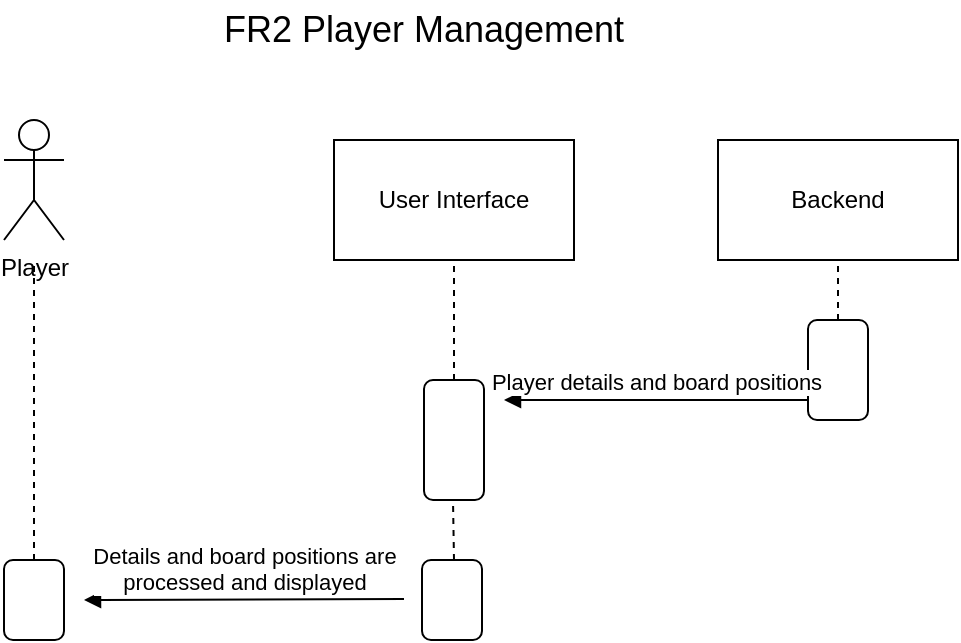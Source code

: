 <mxfile version="21.0.2" type="device"><diagram name="Page-1" id="YzlZ0DM4fhz69eoR4Agg"><mxGraphModel dx="1434" dy="696" grid="1" gridSize="10" guides="1" tooltips="1" connect="1" arrows="1" fold="1" page="1" pageScale="1" pageWidth="827" pageHeight="1169" math="0" shadow="0"><root><mxCell id="0"/><mxCell id="1" parent="0"/><mxCell id="uENaKHFFxKYt2iw9QfF--1" value="&lt;font style=&quot;font-size: 18px;&quot;&gt;FR2 Player Management&lt;/font&gt;" style="text;html=1;strokeColor=none;fillColor=none;align=center;verticalAlign=middle;whiteSpace=wrap;rounded=0;" vertex="1" parent="1"><mxGeometry x="290" y="200" width="220" height="30" as="geometry"/></mxCell><mxCell id="uENaKHFFxKYt2iw9QfF--5" value="User Interface" style="rounded=0;whiteSpace=wrap;html=1;" vertex="1" parent="1"><mxGeometry x="355" y="270" width="120" height="60" as="geometry"/></mxCell><mxCell id="uENaKHFFxKYt2iw9QfF--6" value="Backend" style="rounded=0;whiteSpace=wrap;html=1;" vertex="1" parent="1"><mxGeometry x="547" y="270" width="120" height="60" as="geometry"/></mxCell><mxCell id="uENaKHFFxKYt2iw9QfF--8" value="" style="endArrow=none;dashed=1;html=1;rounded=0;exitX=0.5;exitY=0;exitDx=0;exitDy=0;" edge="1" parent="1" source="uENaKHFFxKYt2iw9QfF--7"><mxGeometry width="50" height="50" relative="1" as="geometry"><mxPoint x="155" y="380" as="sourcePoint"/><mxPoint x="205" y="330" as="targetPoint"/></mxGeometry></mxCell><mxCell id="uENaKHFFxKYt2iw9QfF--10" value="Player" style="shape=umlActor;verticalLabelPosition=bottom;verticalAlign=top;html=1;" vertex="1" parent="1"><mxGeometry x="190" y="260" width="30" height="60" as="geometry"/></mxCell><mxCell id="uENaKHFFxKYt2iw9QfF--11" value="" style="rounded=1;whiteSpace=wrap;html=1;" vertex="1" parent="1"><mxGeometry x="400" y="390" width="30" height="60" as="geometry"/></mxCell><mxCell id="uENaKHFFxKYt2iw9QfF--12" value="" style="endArrow=none;dashed=1;html=1;rounded=0;exitX=0.5;exitY=0;exitDx=0;exitDy=0;" edge="1" parent="1" source="uENaKHFFxKYt2iw9QfF--11"><mxGeometry width="50" height="50" relative="1" as="geometry"><mxPoint x="365" y="380" as="sourcePoint"/><mxPoint x="415" y="330" as="targetPoint"/></mxGeometry></mxCell><mxCell id="uENaKHFFxKYt2iw9QfF--13" value="" style="rounded=1;whiteSpace=wrap;html=1;" vertex="1" parent="1"><mxGeometry x="592" y="360" width="30" height="50" as="geometry"/></mxCell><mxCell id="uENaKHFFxKYt2iw9QfF--14" value="" style="endArrow=none;dashed=1;html=1;rounded=0;exitX=0.5;exitY=0;exitDx=0;exitDy=0;" edge="1" parent="1" source="uENaKHFFxKYt2iw9QfF--13"><mxGeometry width="50" height="50" relative="1" as="geometry"><mxPoint x="557" y="380" as="sourcePoint"/><mxPoint x="607" y="330" as="targetPoint"/></mxGeometry></mxCell><mxCell id="uENaKHFFxKYt2iw9QfF--16" value="" style="endArrow=none;dashed=1;html=1;rounded=0;startArrow=none;" edge="1" parent="1" source="uENaKHFFxKYt2iw9QfF--7"><mxGeometry width="50" height="50" relative="1" as="geometry"><mxPoint x="205" y="490" as="sourcePoint"/><mxPoint x="205" y="430" as="targetPoint"/></mxGeometry></mxCell><mxCell id="uENaKHFFxKYt2iw9QfF--35" value="Player details and board positions" style="html=1;verticalAlign=bottom;endArrow=block;edgeStyle=elbowEdgeStyle;elbow=vertical;curved=0;rounded=0;" edge="1" parent="1"><mxGeometry width="80" relative="1" as="geometry"><mxPoint x="592" y="400" as="sourcePoint"/><mxPoint x="440" y="400" as="targetPoint"/></mxGeometry></mxCell><mxCell id="uENaKHFFxKYt2iw9QfF--7" value="" style="rounded=1;whiteSpace=wrap;html=1;" vertex="1" parent="1"><mxGeometry x="190" y="480" width="30" height="40" as="geometry"/></mxCell><mxCell id="uENaKHFFxKYt2iw9QfF--37" value="" style="endArrow=none;dashed=1;html=1;rounded=0;" edge="1" parent="1"><mxGeometry width="50" height="50" relative="1" as="geometry"><mxPoint x="415" y="480" as="sourcePoint"/><mxPoint x="414.5" y="450" as="targetPoint"/></mxGeometry></mxCell><mxCell id="uENaKHFFxKYt2iw9QfF--38" value="" style="rounded=1;whiteSpace=wrap;html=1;" vertex="1" parent="1"><mxGeometry x="399" y="480" width="30" height="40" as="geometry"/></mxCell><mxCell id="uENaKHFFxKYt2iw9QfF--39" value="Details and board positions are &lt;br&gt;processed and displayed" style="html=1;verticalAlign=bottom;endArrow=block;edgeStyle=elbowEdgeStyle;elbow=vertical;curved=0;rounded=0;" edge="1" parent="1"><mxGeometry width="80" relative="1" as="geometry"><mxPoint x="390" y="499.5" as="sourcePoint"/><mxPoint x="230" y="500" as="targetPoint"/></mxGeometry></mxCell></root></mxGraphModel></diagram></mxfile>